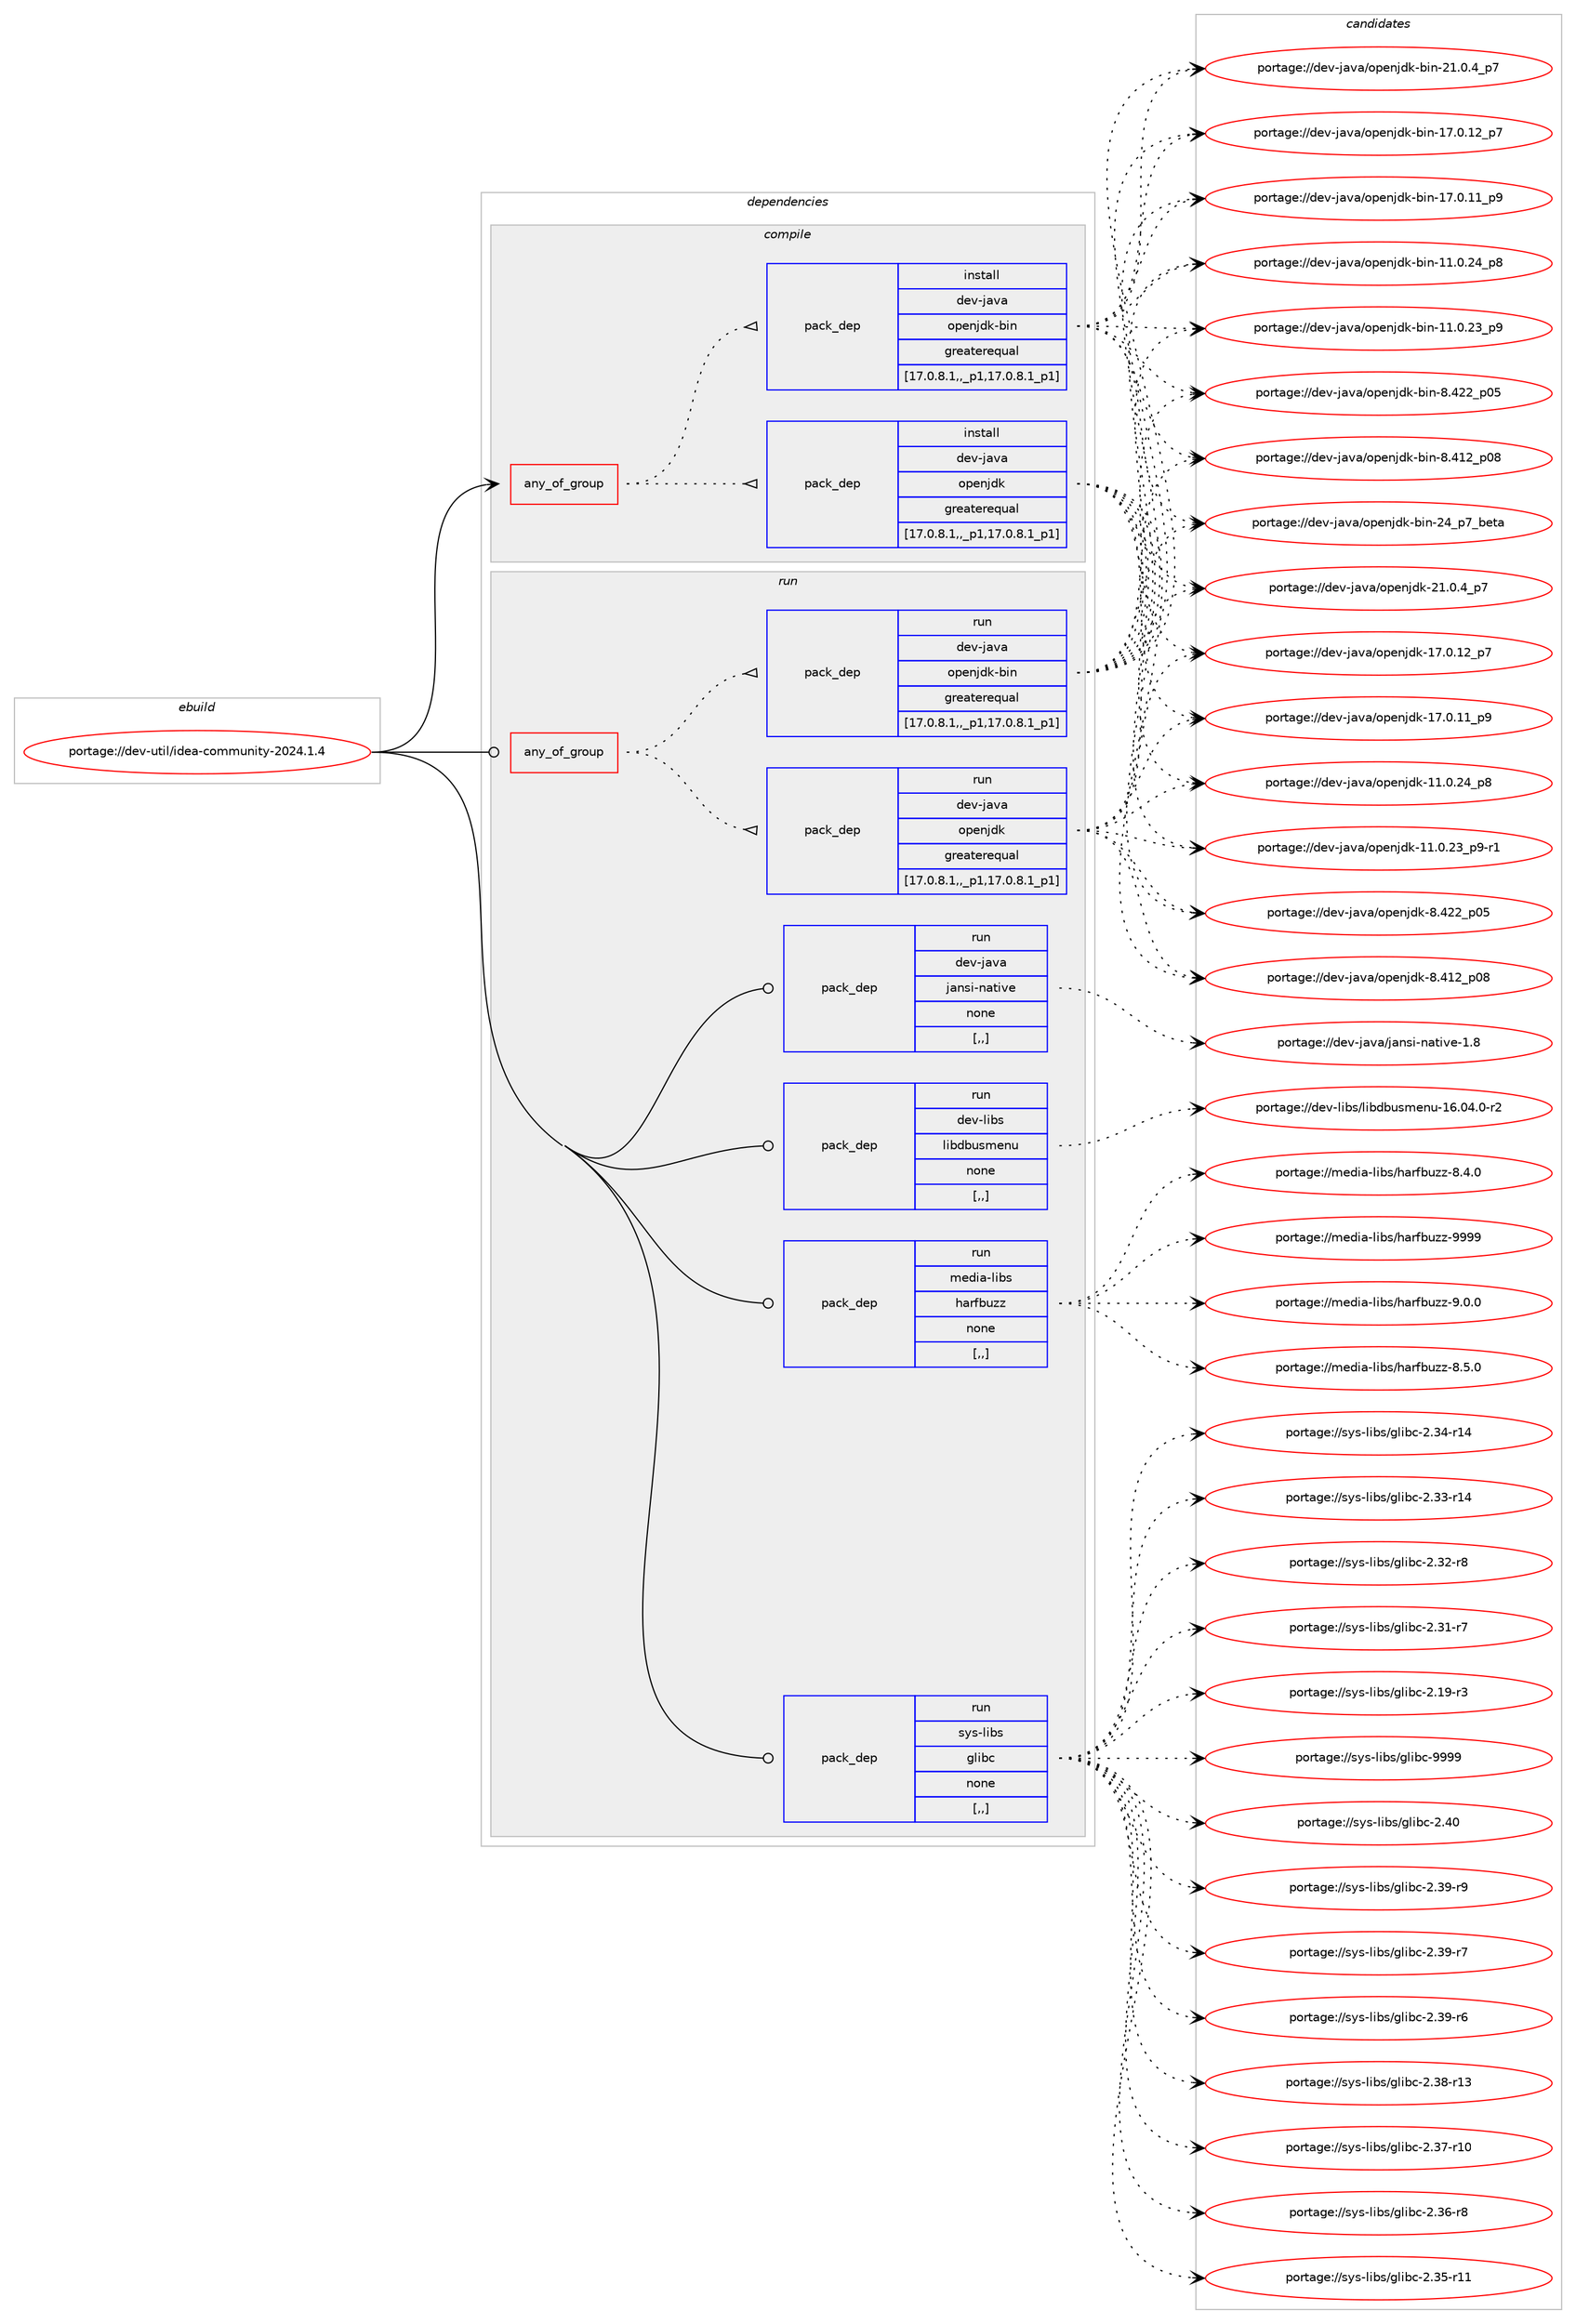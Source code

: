 digraph prolog {

# *************
# Graph options
# *************

newrank=true;
concentrate=true;
compound=true;
graph [rankdir=LR,fontname=Helvetica,fontsize=10,ranksep=1.5];#, ranksep=2.5, nodesep=0.2];
edge  [arrowhead=vee];
node  [fontname=Helvetica,fontsize=10];

# **********
# The ebuild
# **********

subgraph cluster_leftcol {
color=gray;
label=<<i>ebuild</i>>;
id [label="portage://dev-util/idea-community-2024.1.4", color=red, width=4, href="../dev-util/idea-community-2024.1.4.svg"];
}

# ****************
# The dependencies
# ****************

subgraph cluster_midcol {
color=gray;
label=<<i>dependencies</i>>;
subgraph cluster_compile {
fillcolor="#eeeeee";
style=filled;
label=<<i>compile</i>>;
subgraph any1260 {
dependency215366 [label=<<TABLE BORDER="0" CELLBORDER="1" CELLSPACING="0" CELLPADDING="4"><TR><TD CELLPADDING="10">any_of_group</TD></TR></TABLE>>, shape=none, color=red];subgraph pack153254 {
dependency215367 [label=<<TABLE BORDER="0" CELLBORDER="1" CELLSPACING="0" CELLPADDING="4" WIDTH="220"><TR><TD ROWSPAN="6" CELLPADDING="30">pack_dep</TD></TR><TR><TD WIDTH="110">install</TD></TR><TR><TD>dev-java</TD></TR><TR><TD>openjdk</TD></TR><TR><TD>greaterequal</TD></TR><TR><TD>[17.0.8.1,,_p1,17.0.8.1_p1]</TD></TR></TABLE>>, shape=none, color=blue];
}
dependency215366:e -> dependency215367:w [weight=20,style="dotted",arrowhead="oinv"];
subgraph pack153255 {
dependency215368 [label=<<TABLE BORDER="0" CELLBORDER="1" CELLSPACING="0" CELLPADDING="4" WIDTH="220"><TR><TD ROWSPAN="6" CELLPADDING="30">pack_dep</TD></TR><TR><TD WIDTH="110">install</TD></TR><TR><TD>dev-java</TD></TR><TR><TD>openjdk-bin</TD></TR><TR><TD>greaterequal</TD></TR><TR><TD>[17.0.8.1,,_p1,17.0.8.1_p1]</TD></TR></TABLE>>, shape=none, color=blue];
}
dependency215366:e -> dependency215368:w [weight=20,style="dotted",arrowhead="oinv"];
}
id:e -> dependency215366:w [weight=20,style="solid",arrowhead="vee"];
}
subgraph cluster_compileandrun {
fillcolor="#eeeeee";
style=filled;
label=<<i>compile and run</i>>;
}
subgraph cluster_run {
fillcolor="#eeeeee";
style=filled;
label=<<i>run</i>>;
subgraph any1261 {
dependency215369 [label=<<TABLE BORDER="0" CELLBORDER="1" CELLSPACING="0" CELLPADDING="4"><TR><TD CELLPADDING="10">any_of_group</TD></TR></TABLE>>, shape=none, color=red];subgraph pack153256 {
dependency215370 [label=<<TABLE BORDER="0" CELLBORDER="1" CELLSPACING="0" CELLPADDING="4" WIDTH="220"><TR><TD ROWSPAN="6" CELLPADDING="30">pack_dep</TD></TR><TR><TD WIDTH="110">run</TD></TR><TR><TD>dev-java</TD></TR><TR><TD>openjdk</TD></TR><TR><TD>greaterequal</TD></TR><TR><TD>[17.0.8.1,,_p1,17.0.8.1_p1]</TD></TR></TABLE>>, shape=none, color=blue];
}
dependency215369:e -> dependency215370:w [weight=20,style="dotted",arrowhead="oinv"];
subgraph pack153257 {
dependency215371 [label=<<TABLE BORDER="0" CELLBORDER="1" CELLSPACING="0" CELLPADDING="4" WIDTH="220"><TR><TD ROWSPAN="6" CELLPADDING="30">pack_dep</TD></TR><TR><TD WIDTH="110">run</TD></TR><TR><TD>dev-java</TD></TR><TR><TD>openjdk-bin</TD></TR><TR><TD>greaterequal</TD></TR><TR><TD>[17.0.8.1,,_p1,17.0.8.1_p1]</TD></TR></TABLE>>, shape=none, color=blue];
}
dependency215369:e -> dependency215371:w [weight=20,style="dotted",arrowhead="oinv"];
}
id:e -> dependency215369:w [weight=20,style="solid",arrowhead="odot"];
subgraph pack153258 {
dependency215372 [label=<<TABLE BORDER="0" CELLBORDER="1" CELLSPACING="0" CELLPADDING="4" WIDTH="220"><TR><TD ROWSPAN="6" CELLPADDING="30">pack_dep</TD></TR><TR><TD WIDTH="110">run</TD></TR><TR><TD>dev-java</TD></TR><TR><TD>jansi-native</TD></TR><TR><TD>none</TD></TR><TR><TD>[,,]</TD></TR></TABLE>>, shape=none, color=blue];
}
id:e -> dependency215372:w [weight=20,style="solid",arrowhead="odot"];
subgraph pack153259 {
dependency215373 [label=<<TABLE BORDER="0" CELLBORDER="1" CELLSPACING="0" CELLPADDING="4" WIDTH="220"><TR><TD ROWSPAN="6" CELLPADDING="30">pack_dep</TD></TR><TR><TD WIDTH="110">run</TD></TR><TR><TD>dev-libs</TD></TR><TR><TD>libdbusmenu</TD></TR><TR><TD>none</TD></TR><TR><TD>[,,]</TD></TR></TABLE>>, shape=none, color=blue];
}
id:e -> dependency215373:w [weight=20,style="solid",arrowhead="odot"];
subgraph pack153260 {
dependency215374 [label=<<TABLE BORDER="0" CELLBORDER="1" CELLSPACING="0" CELLPADDING="4" WIDTH="220"><TR><TD ROWSPAN="6" CELLPADDING="30">pack_dep</TD></TR><TR><TD WIDTH="110">run</TD></TR><TR><TD>media-libs</TD></TR><TR><TD>harfbuzz</TD></TR><TR><TD>none</TD></TR><TR><TD>[,,]</TD></TR></TABLE>>, shape=none, color=blue];
}
id:e -> dependency215374:w [weight=20,style="solid",arrowhead="odot"];
subgraph pack153261 {
dependency215375 [label=<<TABLE BORDER="0" CELLBORDER="1" CELLSPACING="0" CELLPADDING="4" WIDTH="220"><TR><TD ROWSPAN="6" CELLPADDING="30">pack_dep</TD></TR><TR><TD WIDTH="110">run</TD></TR><TR><TD>sys-libs</TD></TR><TR><TD>glibc</TD></TR><TR><TD>none</TD></TR><TR><TD>[,,]</TD></TR></TABLE>>, shape=none, color=blue];
}
id:e -> dependency215375:w [weight=20,style="solid",arrowhead="odot"];
}
}

# **************
# The candidates
# **************

subgraph cluster_choices {
rank=same;
color=gray;
label=<<i>candidates</i>>;

subgraph choice153254 {
color=black;
nodesep=1;
choice10010111845106971189747111112101110106100107455049464846529511255 [label="portage://dev-java/openjdk-21.0.4_p7", color=red, width=4,href="../dev-java/openjdk-21.0.4_p7.svg"];
choice1001011184510697118974711111210111010610010745495546484649509511255 [label="portage://dev-java/openjdk-17.0.12_p7", color=red, width=4,href="../dev-java/openjdk-17.0.12_p7.svg"];
choice1001011184510697118974711111210111010610010745495546484649499511257 [label="portage://dev-java/openjdk-17.0.11_p9", color=red, width=4,href="../dev-java/openjdk-17.0.11_p9.svg"];
choice1001011184510697118974711111210111010610010745494946484650529511256 [label="portage://dev-java/openjdk-11.0.24_p8", color=red, width=4,href="../dev-java/openjdk-11.0.24_p8.svg"];
choice10010111845106971189747111112101110106100107454949464846505195112574511449 [label="portage://dev-java/openjdk-11.0.23_p9-r1", color=red, width=4,href="../dev-java/openjdk-11.0.23_p9-r1.svg"];
choice10010111845106971189747111112101110106100107455646525050951124853 [label="portage://dev-java/openjdk-8.422_p05", color=red, width=4,href="../dev-java/openjdk-8.422_p05.svg"];
choice10010111845106971189747111112101110106100107455646524950951124856 [label="portage://dev-java/openjdk-8.412_p08", color=red, width=4,href="../dev-java/openjdk-8.412_p08.svg"];
dependency215367:e -> choice10010111845106971189747111112101110106100107455049464846529511255:w [style=dotted,weight="100"];
dependency215367:e -> choice1001011184510697118974711111210111010610010745495546484649509511255:w [style=dotted,weight="100"];
dependency215367:e -> choice1001011184510697118974711111210111010610010745495546484649499511257:w [style=dotted,weight="100"];
dependency215367:e -> choice1001011184510697118974711111210111010610010745494946484650529511256:w [style=dotted,weight="100"];
dependency215367:e -> choice10010111845106971189747111112101110106100107454949464846505195112574511449:w [style=dotted,weight="100"];
dependency215367:e -> choice10010111845106971189747111112101110106100107455646525050951124853:w [style=dotted,weight="100"];
dependency215367:e -> choice10010111845106971189747111112101110106100107455646524950951124856:w [style=dotted,weight="100"];
}
subgraph choice153255 {
color=black;
nodesep=1;
choice1001011184510697118974711111210111010610010745981051104550529511255959810111697 [label="portage://dev-java/openjdk-bin-24_p7_beta", color=red, width=4,href="../dev-java/openjdk-bin-24_p7_beta.svg"];
choice100101118451069711897471111121011101061001074598105110455049464846529511255 [label="portage://dev-java/openjdk-bin-21.0.4_p7", color=red, width=4,href="../dev-java/openjdk-bin-21.0.4_p7.svg"];
choice10010111845106971189747111112101110106100107459810511045495546484649509511255 [label="portage://dev-java/openjdk-bin-17.0.12_p7", color=red, width=4,href="../dev-java/openjdk-bin-17.0.12_p7.svg"];
choice10010111845106971189747111112101110106100107459810511045495546484649499511257 [label="portage://dev-java/openjdk-bin-17.0.11_p9", color=red, width=4,href="../dev-java/openjdk-bin-17.0.11_p9.svg"];
choice10010111845106971189747111112101110106100107459810511045494946484650529511256 [label="portage://dev-java/openjdk-bin-11.0.24_p8", color=red, width=4,href="../dev-java/openjdk-bin-11.0.24_p8.svg"];
choice10010111845106971189747111112101110106100107459810511045494946484650519511257 [label="portage://dev-java/openjdk-bin-11.0.23_p9", color=red, width=4,href="../dev-java/openjdk-bin-11.0.23_p9.svg"];
choice100101118451069711897471111121011101061001074598105110455646525050951124853 [label="portage://dev-java/openjdk-bin-8.422_p05", color=red, width=4,href="../dev-java/openjdk-bin-8.422_p05.svg"];
choice100101118451069711897471111121011101061001074598105110455646524950951124856 [label="portage://dev-java/openjdk-bin-8.412_p08", color=red, width=4,href="../dev-java/openjdk-bin-8.412_p08.svg"];
dependency215368:e -> choice1001011184510697118974711111210111010610010745981051104550529511255959810111697:w [style=dotted,weight="100"];
dependency215368:e -> choice100101118451069711897471111121011101061001074598105110455049464846529511255:w [style=dotted,weight="100"];
dependency215368:e -> choice10010111845106971189747111112101110106100107459810511045495546484649509511255:w [style=dotted,weight="100"];
dependency215368:e -> choice10010111845106971189747111112101110106100107459810511045495546484649499511257:w [style=dotted,weight="100"];
dependency215368:e -> choice10010111845106971189747111112101110106100107459810511045494946484650529511256:w [style=dotted,weight="100"];
dependency215368:e -> choice10010111845106971189747111112101110106100107459810511045494946484650519511257:w [style=dotted,weight="100"];
dependency215368:e -> choice100101118451069711897471111121011101061001074598105110455646525050951124853:w [style=dotted,weight="100"];
dependency215368:e -> choice100101118451069711897471111121011101061001074598105110455646524950951124856:w [style=dotted,weight="100"];
}
subgraph choice153256 {
color=black;
nodesep=1;
choice10010111845106971189747111112101110106100107455049464846529511255 [label="portage://dev-java/openjdk-21.0.4_p7", color=red, width=4,href="../dev-java/openjdk-21.0.4_p7.svg"];
choice1001011184510697118974711111210111010610010745495546484649509511255 [label="portage://dev-java/openjdk-17.0.12_p7", color=red, width=4,href="../dev-java/openjdk-17.0.12_p7.svg"];
choice1001011184510697118974711111210111010610010745495546484649499511257 [label="portage://dev-java/openjdk-17.0.11_p9", color=red, width=4,href="../dev-java/openjdk-17.0.11_p9.svg"];
choice1001011184510697118974711111210111010610010745494946484650529511256 [label="portage://dev-java/openjdk-11.0.24_p8", color=red, width=4,href="../dev-java/openjdk-11.0.24_p8.svg"];
choice10010111845106971189747111112101110106100107454949464846505195112574511449 [label="portage://dev-java/openjdk-11.0.23_p9-r1", color=red, width=4,href="../dev-java/openjdk-11.0.23_p9-r1.svg"];
choice10010111845106971189747111112101110106100107455646525050951124853 [label="portage://dev-java/openjdk-8.422_p05", color=red, width=4,href="../dev-java/openjdk-8.422_p05.svg"];
choice10010111845106971189747111112101110106100107455646524950951124856 [label="portage://dev-java/openjdk-8.412_p08", color=red, width=4,href="../dev-java/openjdk-8.412_p08.svg"];
dependency215370:e -> choice10010111845106971189747111112101110106100107455049464846529511255:w [style=dotted,weight="100"];
dependency215370:e -> choice1001011184510697118974711111210111010610010745495546484649509511255:w [style=dotted,weight="100"];
dependency215370:e -> choice1001011184510697118974711111210111010610010745495546484649499511257:w [style=dotted,weight="100"];
dependency215370:e -> choice1001011184510697118974711111210111010610010745494946484650529511256:w [style=dotted,weight="100"];
dependency215370:e -> choice10010111845106971189747111112101110106100107454949464846505195112574511449:w [style=dotted,weight="100"];
dependency215370:e -> choice10010111845106971189747111112101110106100107455646525050951124853:w [style=dotted,weight="100"];
dependency215370:e -> choice10010111845106971189747111112101110106100107455646524950951124856:w [style=dotted,weight="100"];
}
subgraph choice153257 {
color=black;
nodesep=1;
choice1001011184510697118974711111210111010610010745981051104550529511255959810111697 [label="portage://dev-java/openjdk-bin-24_p7_beta", color=red, width=4,href="../dev-java/openjdk-bin-24_p7_beta.svg"];
choice100101118451069711897471111121011101061001074598105110455049464846529511255 [label="portage://dev-java/openjdk-bin-21.0.4_p7", color=red, width=4,href="../dev-java/openjdk-bin-21.0.4_p7.svg"];
choice10010111845106971189747111112101110106100107459810511045495546484649509511255 [label="portage://dev-java/openjdk-bin-17.0.12_p7", color=red, width=4,href="../dev-java/openjdk-bin-17.0.12_p7.svg"];
choice10010111845106971189747111112101110106100107459810511045495546484649499511257 [label="portage://dev-java/openjdk-bin-17.0.11_p9", color=red, width=4,href="../dev-java/openjdk-bin-17.0.11_p9.svg"];
choice10010111845106971189747111112101110106100107459810511045494946484650529511256 [label="portage://dev-java/openjdk-bin-11.0.24_p8", color=red, width=4,href="../dev-java/openjdk-bin-11.0.24_p8.svg"];
choice10010111845106971189747111112101110106100107459810511045494946484650519511257 [label="portage://dev-java/openjdk-bin-11.0.23_p9", color=red, width=4,href="../dev-java/openjdk-bin-11.0.23_p9.svg"];
choice100101118451069711897471111121011101061001074598105110455646525050951124853 [label="portage://dev-java/openjdk-bin-8.422_p05", color=red, width=4,href="../dev-java/openjdk-bin-8.422_p05.svg"];
choice100101118451069711897471111121011101061001074598105110455646524950951124856 [label="portage://dev-java/openjdk-bin-8.412_p08", color=red, width=4,href="../dev-java/openjdk-bin-8.412_p08.svg"];
dependency215371:e -> choice1001011184510697118974711111210111010610010745981051104550529511255959810111697:w [style=dotted,weight="100"];
dependency215371:e -> choice100101118451069711897471111121011101061001074598105110455049464846529511255:w [style=dotted,weight="100"];
dependency215371:e -> choice10010111845106971189747111112101110106100107459810511045495546484649509511255:w [style=dotted,weight="100"];
dependency215371:e -> choice10010111845106971189747111112101110106100107459810511045495546484649499511257:w [style=dotted,weight="100"];
dependency215371:e -> choice10010111845106971189747111112101110106100107459810511045494946484650529511256:w [style=dotted,weight="100"];
dependency215371:e -> choice10010111845106971189747111112101110106100107459810511045494946484650519511257:w [style=dotted,weight="100"];
dependency215371:e -> choice100101118451069711897471111121011101061001074598105110455646525050951124853:w [style=dotted,weight="100"];
dependency215371:e -> choice100101118451069711897471111121011101061001074598105110455646524950951124856:w [style=dotted,weight="100"];
}
subgraph choice153258 {
color=black;
nodesep=1;
choice1001011184510697118974710697110115105451109711610511810145494656 [label="portage://dev-java/jansi-native-1.8", color=red, width=4,href="../dev-java/jansi-native-1.8.svg"];
dependency215372:e -> choice1001011184510697118974710697110115105451109711610511810145494656:w [style=dotted,weight="100"];
}
subgraph choice153259 {
color=black;
nodesep=1;
choice100101118451081059811547108105981009811711510910111011745495446485246484511450 [label="portage://dev-libs/libdbusmenu-16.04.0-r2", color=red, width=4,href="../dev-libs/libdbusmenu-16.04.0-r2.svg"];
dependency215373:e -> choice100101118451081059811547108105981009811711510910111011745495446485246484511450:w [style=dotted,weight="100"];
}
subgraph choice153260 {
color=black;
nodesep=1;
choice1091011001059745108105981154710497114102981171221224557575757 [label="portage://media-libs/harfbuzz-9999", color=red, width=4,href="../media-libs/harfbuzz-9999.svg"];
choice109101100105974510810598115471049711410298117122122455746484648 [label="portage://media-libs/harfbuzz-9.0.0", color=red, width=4,href="../media-libs/harfbuzz-9.0.0.svg"];
choice109101100105974510810598115471049711410298117122122455646534648 [label="portage://media-libs/harfbuzz-8.5.0", color=red, width=4,href="../media-libs/harfbuzz-8.5.0.svg"];
choice109101100105974510810598115471049711410298117122122455646524648 [label="portage://media-libs/harfbuzz-8.4.0", color=red, width=4,href="../media-libs/harfbuzz-8.4.0.svg"];
dependency215374:e -> choice1091011001059745108105981154710497114102981171221224557575757:w [style=dotted,weight="100"];
dependency215374:e -> choice109101100105974510810598115471049711410298117122122455746484648:w [style=dotted,weight="100"];
dependency215374:e -> choice109101100105974510810598115471049711410298117122122455646534648:w [style=dotted,weight="100"];
dependency215374:e -> choice109101100105974510810598115471049711410298117122122455646524648:w [style=dotted,weight="100"];
}
subgraph choice153261 {
color=black;
nodesep=1;
choice11512111545108105981154710310810598994557575757 [label="portage://sys-libs/glibc-9999", color=red, width=4,href="../sys-libs/glibc-9999.svg"];
choice11512111545108105981154710310810598994550465248 [label="portage://sys-libs/glibc-2.40", color=red, width=4,href="../sys-libs/glibc-2.40.svg"];
choice115121115451081059811547103108105989945504651574511457 [label="portage://sys-libs/glibc-2.39-r9", color=red, width=4,href="../sys-libs/glibc-2.39-r9.svg"];
choice115121115451081059811547103108105989945504651574511455 [label="portage://sys-libs/glibc-2.39-r7", color=red, width=4,href="../sys-libs/glibc-2.39-r7.svg"];
choice115121115451081059811547103108105989945504651574511454 [label="portage://sys-libs/glibc-2.39-r6", color=red, width=4,href="../sys-libs/glibc-2.39-r6.svg"];
choice11512111545108105981154710310810598994550465156451144951 [label="portage://sys-libs/glibc-2.38-r13", color=red, width=4,href="../sys-libs/glibc-2.38-r13.svg"];
choice11512111545108105981154710310810598994550465155451144948 [label="portage://sys-libs/glibc-2.37-r10", color=red, width=4,href="../sys-libs/glibc-2.37-r10.svg"];
choice115121115451081059811547103108105989945504651544511456 [label="portage://sys-libs/glibc-2.36-r8", color=red, width=4,href="../sys-libs/glibc-2.36-r8.svg"];
choice11512111545108105981154710310810598994550465153451144949 [label="portage://sys-libs/glibc-2.35-r11", color=red, width=4,href="../sys-libs/glibc-2.35-r11.svg"];
choice11512111545108105981154710310810598994550465152451144952 [label="portage://sys-libs/glibc-2.34-r14", color=red, width=4,href="../sys-libs/glibc-2.34-r14.svg"];
choice11512111545108105981154710310810598994550465151451144952 [label="portage://sys-libs/glibc-2.33-r14", color=red, width=4,href="../sys-libs/glibc-2.33-r14.svg"];
choice115121115451081059811547103108105989945504651504511456 [label="portage://sys-libs/glibc-2.32-r8", color=red, width=4,href="../sys-libs/glibc-2.32-r8.svg"];
choice115121115451081059811547103108105989945504651494511455 [label="portage://sys-libs/glibc-2.31-r7", color=red, width=4,href="../sys-libs/glibc-2.31-r7.svg"];
choice115121115451081059811547103108105989945504649574511451 [label="portage://sys-libs/glibc-2.19-r3", color=red, width=4,href="../sys-libs/glibc-2.19-r3.svg"];
dependency215375:e -> choice11512111545108105981154710310810598994557575757:w [style=dotted,weight="100"];
dependency215375:e -> choice11512111545108105981154710310810598994550465248:w [style=dotted,weight="100"];
dependency215375:e -> choice115121115451081059811547103108105989945504651574511457:w [style=dotted,weight="100"];
dependency215375:e -> choice115121115451081059811547103108105989945504651574511455:w [style=dotted,weight="100"];
dependency215375:e -> choice115121115451081059811547103108105989945504651574511454:w [style=dotted,weight="100"];
dependency215375:e -> choice11512111545108105981154710310810598994550465156451144951:w [style=dotted,weight="100"];
dependency215375:e -> choice11512111545108105981154710310810598994550465155451144948:w [style=dotted,weight="100"];
dependency215375:e -> choice115121115451081059811547103108105989945504651544511456:w [style=dotted,weight="100"];
dependency215375:e -> choice11512111545108105981154710310810598994550465153451144949:w [style=dotted,weight="100"];
dependency215375:e -> choice11512111545108105981154710310810598994550465152451144952:w [style=dotted,weight="100"];
dependency215375:e -> choice11512111545108105981154710310810598994550465151451144952:w [style=dotted,weight="100"];
dependency215375:e -> choice115121115451081059811547103108105989945504651504511456:w [style=dotted,weight="100"];
dependency215375:e -> choice115121115451081059811547103108105989945504651494511455:w [style=dotted,weight="100"];
dependency215375:e -> choice115121115451081059811547103108105989945504649574511451:w [style=dotted,weight="100"];
}
}

}

